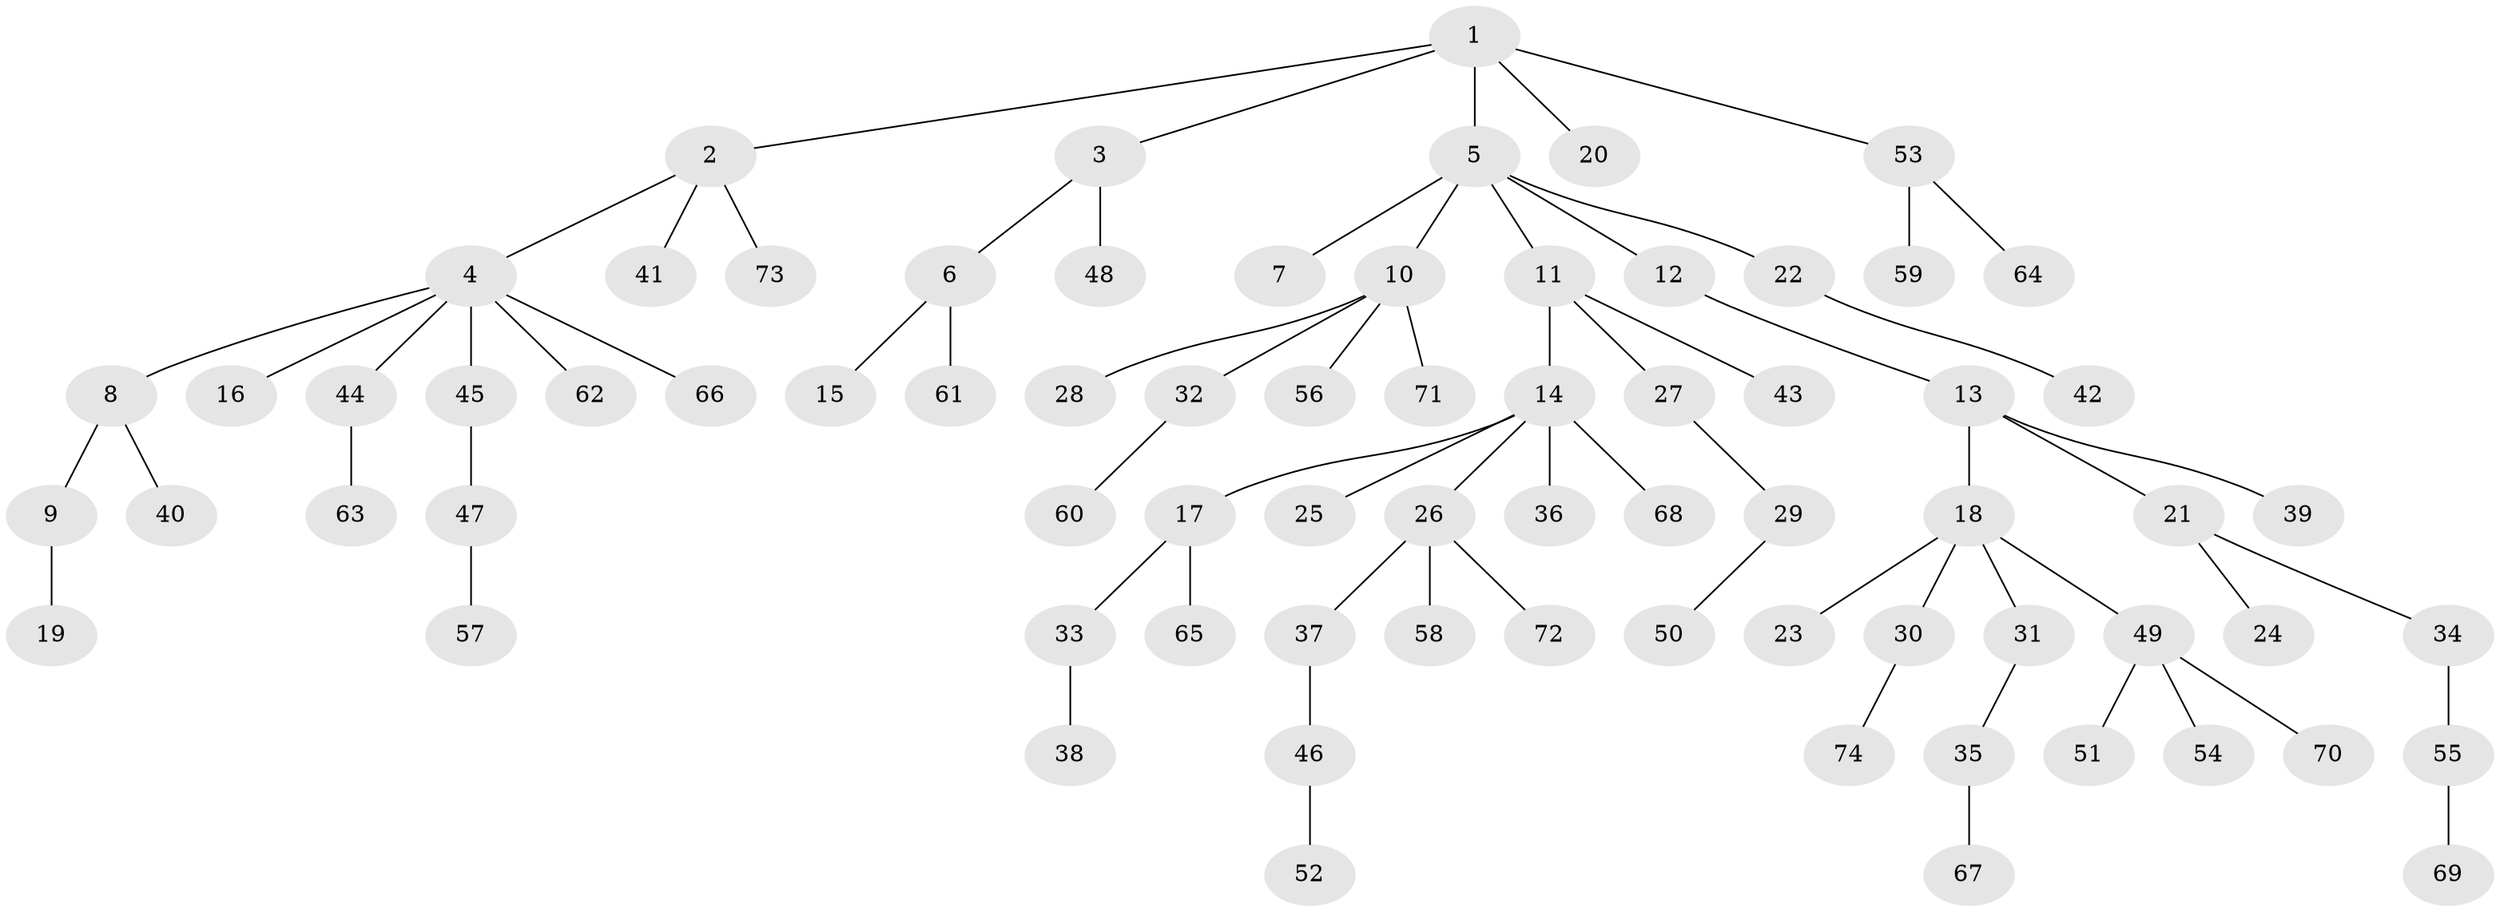 // coarse degree distribution, {6: 0.05405405405405406, 3: 0.05405405405405406, 7: 0.05405405405405406, 1: 0.6486486486486487, 2: 0.16216216216216217, 4: 0.02702702702702703}
// Generated by graph-tools (version 1.1) at 2025/19/03/04/25 18:19:05]
// undirected, 74 vertices, 73 edges
graph export_dot {
graph [start="1"]
  node [color=gray90,style=filled];
  1;
  2;
  3;
  4;
  5;
  6;
  7;
  8;
  9;
  10;
  11;
  12;
  13;
  14;
  15;
  16;
  17;
  18;
  19;
  20;
  21;
  22;
  23;
  24;
  25;
  26;
  27;
  28;
  29;
  30;
  31;
  32;
  33;
  34;
  35;
  36;
  37;
  38;
  39;
  40;
  41;
  42;
  43;
  44;
  45;
  46;
  47;
  48;
  49;
  50;
  51;
  52;
  53;
  54;
  55;
  56;
  57;
  58;
  59;
  60;
  61;
  62;
  63;
  64;
  65;
  66;
  67;
  68;
  69;
  70;
  71;
  72;
  73;
  74;
  1 -- 2;
  1 -- 3;
  1 -- 5;
  1 -- 20;
  1 -- 53;
  2 -- 4;
  2 -- 41;
  2 -- 73;
  3 -- 6;
  3 -- 48;
  4 -- 8;
  4 -- 16;
  4 -- 44;
  4 -- 45;
  4 -- 62;
  4 -- 66;
  5 -- 7;
  5 -- 10;
  5 -- 11;
  5 -- 12;
  5 -- 22;
  6 -- 15;
  6 -- 61;
  8 -- 9;
  8 -- 40;
  9 -- 19;
  10 -- 28;
  10 -- 32;
  10 -- 56;
  10 -- 71;
  11 -- 14;
  11 -- 27;
  11 -- 43;
  12 -- 13;
  13 -- 18;
  13 -- 21;
  13 -- 39;
  14 -- 17;
  14 -- 25;
  14 -- 26;
  14 -- 36;
  14 -- 68;
  17 -- 33;
  17 -- 65;
  18 -- 23;
  18 -- 30;
  18 -- 31;
  18 -- 49;
  21 -- 24;
  21 -- 34;
  22 -- 42;
  26 -- 37;
  26 -- 58;
  26 -- 72;
  27 -- 29;
  29 -- 50;
  30 -- 74;
  31 -- 35;
  32 -- 60;
  33 -- 38;
  34 -- 55;
  35 -- 67;
  37 -- 46;
  44 -- 63;
  45 -- 47;
  46 -- 52;
  47 -- 57;
  49 -- 51;
  49 -- 54;
  49 -- 70;
  53 -- 59;
  53 -- 64;
  55 -- 69;
}
